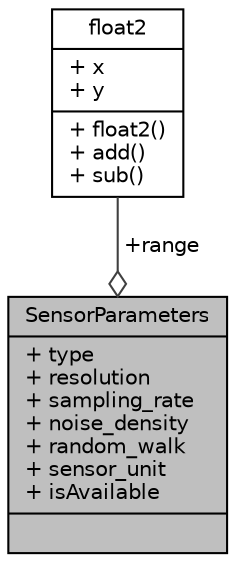 digraph "SensorParameters"
{
 // LATEX_PDF_SIZE
  edge [fontname="Helvetica",fontsize="10",labelfontname="Helvetica",labelfontsize="10"];
  node [fontname="Helvetica",fontsize="10",shape=record];
  Node1 [label="{SensorParameters\n|+ type\l+ resolution\l+ sampling_rate\l+ noise_density\l+ random_walk\l+ sensor_unit\l+ isAvailable\l|}",height=0.2,width=0.4,color="black", fillcolor="grey75", style="filled", fontcolor="black",tooltip="Structure containing information about a single sensor available in the current device"];
  Node2 -> Node1 [color="grey25",fontsize="10",style="solid",label=" +range" ,arrowhead="odiamond",fontname="Helvetica"];
  Node2 [label="{float2\n|+ x\l+ y\l|+ float2()\l+ add()\l+ sub()\l}",height=0.2,width=0.4,color="black", fillcolor="white", style="filled",URL="$structsl_1_1float2.html",tooltip="Represents a 2D vector of floats for use on both the CPU and GPU."];
}
